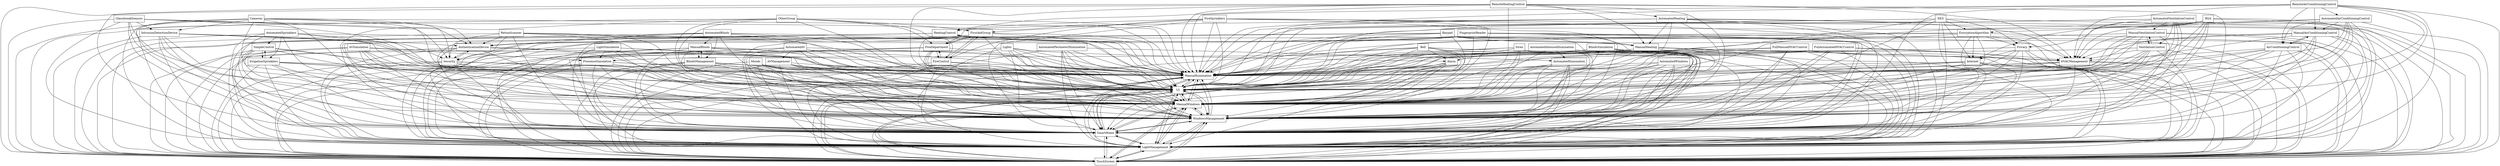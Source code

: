 digraph{
graph [rankdir=TB];
node [shape=box];
edge [arrowhead=normal];
0[label="FirstAidGroup",]
1[label="ManualBlinds",]
2[label="ManualVentilationControl",]
3[label="DES",]
4[label="AuthenticationDevice",]
5[label="ManualIlumination",]
6[label="Privacy",]
7[label="IntrusionDetectionDevice",]
8[label="RemoteHeatingControl",]
9[label="RetinaScanner",]
10[label="SimpleControl",]
11[label="GlassbreakSensors",]
12[label="Lights",]
13[label="BlindsSimulation",]
14[label="UI",]
15[label="TouchScreen",]
16[label="AutomatedAV",]
17[label="RSA",]
18[label="HVACManagement",]
19[label="Security",]
20[label="Moods",]
21[label="FireDepartment",]
22[label="OtherGroup",]
23[label="FireSprinklers",]
24[label="AutomatedSprinklers",]
25[label="Internet",]
26[label="EncryptionAlgorithm",]
27[label="FireControl",]
28[label="AutomatedAirConditioningControl",]
29[label="ManualAirConditioningControl",]
30[label="Siren",]
31[label="PresenceSimulation",]
32[label="Bell",]
33[label="IrrigationSprinklers",]
34[label="LightManagement",]
35[label="AutomatedBlinds",]
36[label="AVManagement",]
37[label="SmartHome",]
38[label="LightSimulation",]
39[label="HeatingControl",]
40[label="AutomatedInhouseIllumination",]
41[label="VentilationControl",]
42[label="RemoteAirConditioningControl",]
43[label="WindowsManagement",]
44[label="ManualWindows",]
45[label="ManualHeating",]
46[label="AutomatedIlumination",]
47[label="FullManualHVACControl",]
48[label="Alarm",]
49[label="AutomatedWindows",]
50[label="FullAutomatedHVACControl",]
51[label="BlindsManagement",]
52[label="Keypad",]
53[label="AVSimulation",]
54[label="FingerprintReader",]
55[label="AutomatedVentilationControl",]
56[label="Cameras",]
57[label="AutomatedHeating",]
58[label="AutomatedPerimeterIllumination",]
59[label="AirConditioningControl",]
0->5[label="",]
0->14[label="",]
0->15[label="",]
0->21[label="",]
0->27[label="",]
0->34[label="",]
0->37[label="",]
0->43[label="",]
0->44[label="",]
1->5[label="",]
1->14[label="",]
1->15[label="",]
1->34[label="",]
1->37[label="",]
1->43[label="",]
1->44[label="",]
1->51[label="",]
2->5[label="",]
2->14[label="",]
2->15[label="",]
2->18[label="",]
2->34[label="",]
2->37[label="",]
2->41[label="",]
2->43[label="",]
2->44[label="",]
3->5[label="",]
3->6[label="",]
3->14[label="",]
3->15[label="",]
3->25[label="",]
3->26[label="",]
3->34[label="",]
3->37[label="",]
3->43[label="",]
3->44[label="",]
4->5[label="",]
4->14[label="",]
4->15[label="",]
4->19[label="",]
4->34[label="",]
4->37[label="",]
4->43[label="",]
4->44[label="",]
5->14[label="",]
5->15[label="",]
5->34[label="",]
5->37[label="",]
5->43[label="",]
5->44[label="",]
6->5[label="",]
6->14[label="",]
6->15[label="",]
6->25[label="",]
6->34[label="",]
6->37[label="",]
6->43[label="",]
6->44[label="",]
7->4[label="",]
7->5[label="",]
7->14[label="",]
7->15[label="",]
7->19[label="",]
7->34[label="",]
7->37[label="",]
7->43[label="",]
7->44[label="",]
8->5[label="",]
8->14[label="",]
8->15[label="",]
8->18[label="",]
8->34[label="",]
8->37[label="",]
8->39[label="",]
8->43[label="",]
8->44[label="",]
8->45[label="",]
8->57[label="",]
9->4[label="",]
9->5[label="",]
9->14[label="",]
9->15[label="",]
9->19[label="",]
9->34[label="",]
9->37[label="",]
9->43[label="",]
9->44[label="",]
10->5[label="",]
10->14[label="",]
10->15[label="",]
10->33[label="",]
10->34[label="",]
10->37[label="",]
10->43[label="",]
10->44[label="",]
11->4[label="",]
11->5[label="",]
11->7[label="",]
11->14[label="",]
11->15[label="",]
11->19[label="",]
11->34[label="",]
11->37[label="",]
11->43[label="",]
11->44[label="",]
12->5[label="",]
12->14[label="",]
12->15[label="",]
12->34[label="",]
12->37[label="",]
12->43[label="",]
12->44[label="",]
12->48[label="",]
13->5[label="",]
13->14[label="",]
13->15[label="",]
13->31[label="",]
13->34[label="",]
13->37[label="",]
13->43[label="",]
13->44[label="",]
14->5[label="",]
14->15[label="",]
14->34[label="",]
14->37[label="",]
14->43[label="",]
14->44[label="",]
15->5[label="",]
15->14[label="",]
15->34[label="",]
15->37[label="",]
15->43[label="",]
15->44[label="",]
16->5[label="",]
16->14[label="",]
16->15[label="",]
16->34[label="",]
16->36[label="",]
16->37[label="",]
16->43[label="",]
16->44[label="",]
17->5[label="",]
17->6[label="",]
17->14[label="",]
17->15[label="",]
17->25[label="",]
17->26[label="",]
17->34[label="",]
17->37[label="",]
17->43[label="",]
17->44[label="",]
18->5[label="",]
18->14[label="",]
18->15[label="",]
18->34[label="",]
18->37[label="",]
18->43[label="",]
18->44[label="",]
19->4[label="",]
19->5[label="",]
19->14[label="",]
19->15[label="",]
19->34[label="",]
19->37[label="",]
19->43[label="",]
19->44[label="",]
20->5[label="",]
20->14[label="",]
20->15[label="",]
20->34[label="",]
20->37[label="",]
20->43[label="",]
20->44[label="",]
21->0[label="",]
21->5[label="",]
21->14[label="",]
21->15[label="",]
21->27[label="",]
21->34[label="",]
21->37[label="",]
21->43[label="",]
21->44[label="",]
22->0[label="",]
22->5[label="",]
22->14[label="",]
22->15[label="",]
22->21[label="",]
22->27[label="",]
22->34[label="",]
22->37[label="",]
22->43[label="",]
22->44[label="",]
23->0[label="",]
23->5[label="",]
23->14[label="",]
23->15[label="",]
23->21[label="",]
23->27[label="",]
23->34[label="",]
23->37[label="",]
23->43[label="",]
23->44[label="",]
24->5[label="",]
24->10[label="",]
24->14[label="",]
24->15[label="",]
24->33[label="",]
24->34[label="",]
24->37[label="",]
24->43[label="",]
24->44[label="",]
25->5[label="",]
25->14[label="",]
25->15[label="",]
25->34[label="",]
25->37[label="",]
25->43[label="",]
25->44[label="",]
26->5[label="",]
26->6[label="",]
26->14[label="",]
26->15[label="",]
26->25[label="",]
26->34[label="",]
26->37[label="",]
26->43[label="",]
26->44[label="",]
27->0[label="",]
27->5[label="",]
27->14[label="",]
27->15[label="",]
27->21[label="",]
27->34[label="",]
27->37[label="",]
27->43[label="",]
27->44[label="",]
28->5[label="",]
28->14[label="",]
28->15[label="",]
28->18[label="",]
28->29[label="",]
28->34[label="",]
28->37[label="",]
28->43[label="",]
28->44[label="",]
28->59[label="",]
29->5[label="",]
29->14[label="",]
29->15[label="",]
29->18[label="",]
29->34[label="",]
29->37[label="",]
29->43[label="",]
29->44[label="",]
29->59[label="",]
30->5[label="",]
30->14[label="",]
30->15[label="",]
30->34[label="",]
30->37[label="",]
30->43[label="",]
30->44[label="",]
30->48[label="",]
31->5[label="",]
31->14[label="",]
31->15[label="",]
31->34[label="",]
31->37[label="",]
31->43[label="",]
31->44[label="",]
32->5[label="",]
32->14[label="",]
32->15[label="",]
32->34[label="",]
32->37[label="",]
32->43[label="",]
32->44[label="",]
32->48[label="",]
33->5[label="",]
33->10[label="",]
33->14[label="",]
33->15[label="",]
33->34[label="",]
33->37[label="",]
33->43[label="",]
33->44[label="",]
34->5[label="",]
34->14[label="",]
34->15[label="",]
34->37[label="",]
34->43[label="",]
34->44[label="",]
35->1[label="",]
35->5[label="",]
35->14[label="",]
35->15[label="",]
35->34[label="",]
35->37[label="",]
35->43[label="",]
35->44[label="",]
35->51[label="",]
36->5[label="",]
36->14[label="",]
36->15[label="",]
36->34[label="",]
36->37[label="",]
36->43[label="",]
36->44[label="",]
37->5[label="",]
37->14[label="",]
37->15[label="",]
37->34[label="",]
37->43[label="",]
37->44[label="",]
38->5[label="",]
38->14[label="",]
38->15[label="",]
38->31[label="",]
38->34[label="",]
38->37[label="",]
38->43[label="",]
38->44[label="",]
39->5[label="",]
39->14[label="",]
39->15[label="",]
39->18[label="",]
39->34[label="",]
39->37[label="",]
39->43[label="",]
39->44[label="",]
39->45[label="",]
40->5[label="",]
40->14[label="",]
40->15[label="",]
40->34[label="",]
40->37[label="",]
40->43[label="",]
40->44[label="",]
40->46[label="",]
41->2[label="",]
41->5[label="",]
41->14[label="",]
41->15[label="",]
41->18[label="",]
41->34[label="",]
41->37[label="",]
41->43[label="",]
41->44[label="",]
42->5[label="",]
42->14[label="",]
42->15[label="",]
42->18[label="",]
42->28[label="",]
42->29[label="",]
42->34[label="",]
42->37[label="",]
42->43[label="",]
42->44[label="",]
42->59[label="",]
43->5[label="",]
43->14[label="",]
43->15[label="",]
43->34[label="",]
43->37[label="",]
43->44[label="",]
44->5[label="",]
44->14[label="",]
44->15[label="",]
44->34[label="",]
44->37[label="",]
44->43[label="",]
45->5[label="",]
45->14[label="",]
45->15[label="",]
45->18[label="",]
45->34[label="",]
45->37[label="",]
45->39[label="",]
45->43[label="",]
45->44[label="",]
46->5[label="",]
46->14[label="",]
46->15[label="",]
46->34[label="",]
46->37[label="",]
46->43[label="",]
46->44[label="",]
47->5[label="",]
47->14[label="",]
47->15[label="",]
47->18[label="",]
47->34[label="",]
47->37[label="",]
47->43[label="",]
47->44[label="",]
48->5[label="",]
48->14[label="",]
48->15[label="",]
48->34[label="",]
48->37[label="",]
48->43[label="",]
48->44[label="",]
49->5[label="",]
49->14[label="",]
49->15[label="",]
49->34[label="",]
49->37[label="",]
49->43[label="",]
49->44[label="",]
50->5[label="",]
50->14[label="",]
50->15[label="",]
50->18[label="",]
50->34[label="",]
50->37[label="",]
50->43[label="",]
50->44[label="",]
51->1[label="",]
51->5[label="",]
51->14[label="",]
51->15[label="",]
51->34[label="",]
51->37[label="",]
51->43[label="",]
51->44[label="",]
52->4[label="",]
52->5[label="",]
52->14[label="",]
52->15[label="",]
52->19[label="",]
52->34[label="",]
52->37[label="",]
52->43[label="",]
52->44[label="",]
53->5[label="",]
53->14[label="",]
53->15[label="",]
53->31[label="",]
53->34[label="",]
53->37[label="",]
53->43[label="",]
53->44[label="",]
54->4[label="",]
54->5[label="",]
54->14[label="",]
54->15[label="",]
54->19[label="",]
54->34[label="",]
54->37[label="",]
54->43[label="",]
54->44[label="",]
55->2[label="",]
55->5[label="",]
55->14[label="",]
55->15[label="",]
55->18[label="",]
55->34[label="",]
55->37[label="",]
55->41[label="",]
55->43[label="",]
55->44[label="",]
56->4[label="",]
56->5[label="",]
56->7[label="",]
56->14[label="",]
56->15[label="",]
56->19[label="",]
56->34[label="",]
56->37[label="",]
56->43[label="",]
56->44[label="",]
57->5[label="",]
57->14[label="",]
57->15[label="",]
57->18[label="",]
57->34[label="",]
57->37[label="",]
57->39[label="",]
57->43[label="",]
57->44[label="",]
57->45[label="",]
58->5[label="",]
58->14[label="",]
58->15[label="",]
58->34[label="",]
58->37[label="",]
58->43[label="",]
58->44[label="",]
58->46[label="",]
59->5[label="",]
59->14[label="",]
59->15[label="",]
59->18[label="",]
59->29[label="",]
59->34[label="",]
59->37[label="",]
59->43[label="",]
59->44[label="",]
}
